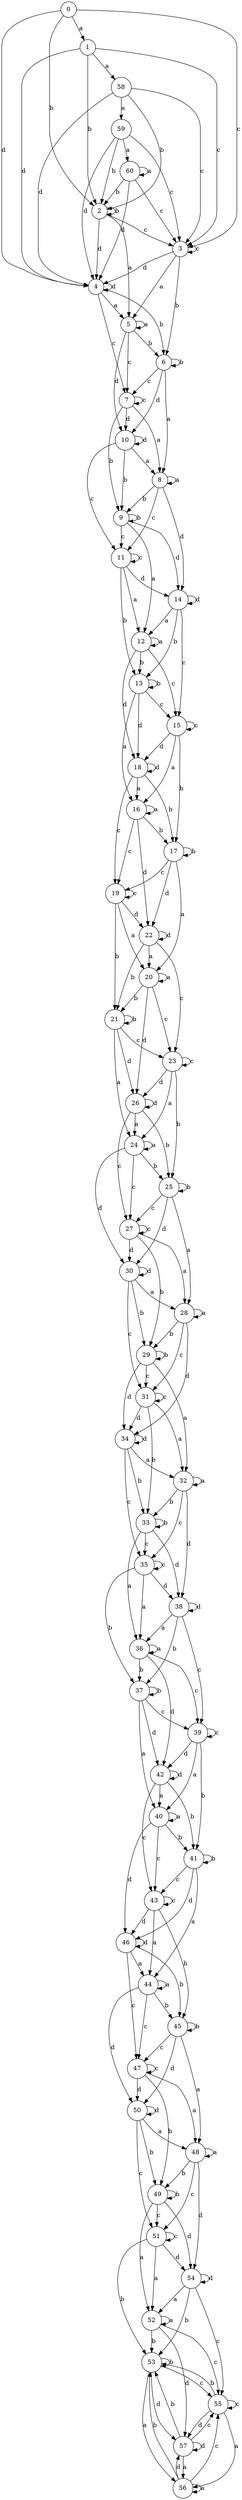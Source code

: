 digraph G {
node_5 [shape=circle,label="5"];
	node_5 -> node_5 [label="a"];
	node_5 -> node_6 [label="b"];
	node_5 -> node_7 [label="c"];
	node_5 -> node_10 [label="d"];
node_30 [shape=circle,label="30"];
	node_30 -> node_28 [label="a"];
	node_30 -> node_29 [label="b"];
	node_30 -> node_31 [label="c"];
	node_30 -> node_30 [label="d"];
node_51 [shape=circle,label="51"];
	node_51 -> node_52 [label="a"];
	node_51 -> node_53 [label="b"];
	node_51 -> node_51 [label="c"];
	node_51 -> node_54 [label="d"];
node_35 [shape=circle,label="35"];
	node_35 -> node_36 [label="a"];
	node_35 -> node_37 [label="b"];
	node_35 -> node_35 [label="c"];
	node_35 -> node_38 [label="d"];
node_55 [shape=circle,label="55"];
	node_55 -> node_56 [label="a"];
	node_55 -> node_53 [label="b"];
	node_55 -> node_55 [label="c"];
	node_55 -> node_57 [label="d"];
node_11 [shape=circle,label="11"];
	node_11 -> node_12 [label="a"];
	node_11 -> node_13 [label="b"];
	node_11 -> node_11 [label="c"];
	node_11 -> node_14 [label="d"];
node_1 [shape=circle,label="1"];
	node_1 -> node_58 [label="a"];
	node_1 -> node_2 [label="b"];
	node_1 -> node_3 [label="c"];
	node_1 -> node_4 [label="d"];
node_23 [shape=circle,label="23"];
	node_23 -> node_24 [label="a"];
	node_23 -> node_25 [label="b"];
	node_23 -> node_23 [label="c"];
	node_23 -> node_26 [label="d"];
node_27 [shape=circle,label="27"];
	node_27 -> node_28 [label="a"];
	node_27 -> node_29 [label="b"];
	node_27 -> node_27 [label="c"];
	node_27 -> node_30 [label="d"];
node_36 [shape=circle,label="36"];
	node_36 -> node_36 [label="a"];
	node_36 -> node_37 [label="b"];
	node_36 -> node_39 [label="c"];
	node_36 -> node_42 [label="d"];
node_22 [shape=circle,label="22"];
	node_22 -> node_20 [label="a"];
	node_22 -> node_21 [label="b"];
	node_22 -> node_23 [label="c"];
	node_22 -> node_22 [label="d"];
node_40 [shape=circle,label="40"];
	node_40 -> node_40 [label="a"];
	node_40 -> node_41 [label="b"];
	node_40 -> node_43 [label="c"];
	node_40 -> node_46 [label="d"];
node_2 [shape=circle,label="2"];
	node_2 -> node_5 [label="a"];
	node_2 -> node_2 [label="b"];
	node_2 -> node_3 [label="c"];
	node_2 -> node_4 [label="d"];
node_7 [shape=circle,label="7"];
	node_7 -> node_8 [label="a"];
	node_7 -> node_9 [label="b"];
	node_7 -> node_7 [label="c"];
	node_7 -> node_10 [label="d"];
node_12 [shape=circle,label="12"];
	node_12 -> node_12 [label="a"];
	node_12 -> node_13 [label="b"];
	node_12 -> node_15 [label="c"];
	node_12 -> node_18 [label="d"];
node_54 [shape=circle,label="54"];
	node_54 -> node_52 [label="a"];
	node_54 -> node_53 [label="b"];
	node_54 -> node_55 [label="c"];
	node_54 -> node_54 [label="d"];
node_13 [shape=circle,label="13"];
	node_13 -> node_16 [label="a"];
	node_13 -> node_13 [label="b"];
	node_13 -> node_15 [label="c"];
	node_13 -> node_18 [label="d"];
node_37 [shape=circle,label="37"];
	node_37 -> node_40 [label="a"];
	node_37 -> node_37 [label="b"];
	node_37 -> node_39 [label="c"];
	node_37 -> node_42 [label="d"];
node_47 [shape=circle,label="47"];
	node_47 -> node_48 [label="a"];
	node_47 -> node_49 [label="b"];
	node_47 -> node_47 [label="c"];
	node_47 -> node_50 [label="d"];
node_60 [shape=circle,label="60"];
	node_60 -> node_60 [label="a"];
	node_60 -> node_2 [label="b"];
	node_60 -> node_3 [label="c"];
	node_60 -> node_4 [label="d"];
node_0 [shape=circle,label="0"];
	node_0 -> node_1 [label="a"];
	node_0 -> node_2 [label="b"];
	node_0 -> node_3 [label="c"];
	node_0 -> node_4 [label="d"];
node_31 [shape=circle,label="31"];
	node_31 -> node_32 [label="a"];
	node_31 -> node_33 [label="b"];
	node_31 -> node_31 [label="c"];
	node_31 -> node_34 [label="d"];
node_41 [shape=circle,label="41"];
	node_41 -> node_44 [label="a"];
	node_41 -> node_41 [label="b"];
	node_41 -> node_43 [label="c"];
	node_41 -> node_46 [label="d"];
node_9 [shape=circle,label="9"];
	node_9 -> node_12 [label="a"];
	node_9 -> node_9 [label="b"];
	node_9 -> node_11 [label="c"];
	node_9 -> node_14 [label="d"];
node_59 [shape=circle,label="59"];
	node_59 -> node_60 [label="a"];
	node_59 -> node_2 [label="b"];
	node_59 -> node_3 [label="c"];
	node_59 -> node_4 [label="d"];
node_43 [shape=circle,label="43"];
	node_43 -> node_44 [label="a"];
	node_43 -> node_45 [label="b"];
	node_43 -> node_43 [label="c"];
	node_43 -> node_46 [label="d"];
node_6 [shape=circle,label="6"];
	node_6 -> node_8 [label="a"];
	node_6 -> node_6 [label="b"];
	node_6 -> node_7 [label="c"];
	node_6 -> node_10 [label="d"];
node_8 [shape=circle,label="8"];
	node_8 -> node_8 [label="a"];
	node_8 -> node_9 [label="b"];
	node_8 -> node_11 [label="c"];
	node_8 -> node_14 [label="d"];
node_18 [shape=circle,label="18"];
	node_18 -> node_16 [label="a"];
	node_18 -> node_17 [label="b"];
	node_18 -> node_19 [label="c"];
	node_18 -> node_18 [label="d"];
node_24 [shape=circle,label="24"];
	node_24 -> node_24 [label="a"];
	node_24 -> node_25 [label="b"];
	node_24 -> node_27 [label="c"];
	node_24 -> node_30 [label="d"];
node_15 [shape=circle,label="15"];
	node_15 -> node_16 [label="a"];
	node_15 -> node_17 [label="b"];
	node_15 -> node_15 [label="c"];
	node_15 -> node_18 [label="d"];
node_4 [shape=circle,label="4"];
	node_4 -> node_5 [label="a"];
	node_4 -> node_6 [label="b"];
	node_4 -> node_7 [label="c"];
	node_4 -> node_4 [label="d"];
node_42 [shape=circle,label="42"];
	node_42 -> node_40 [label="a"];
	node_42 -> node_41 [label="b"];
	node_42 -> node_43 [label="c"];
	node_42 -> node_42 [label="d"];
node_25 [shape=circle,label="25"];
	node_25 -> node_28 [label="a"];
	node_25 -> node_25 [label="b"];
	node_25 -> node_27 [label="c"];
	node_25 -> node_30 [label="d"];
node_3 [shape=circle,label="3"];
	node_3 -> node_5 [label="a"];
	node_3 -> node_6 [label="b"];
	node_3 -> node_3 [label="c"];
	node_3 -> node_4 [label="d"];
node_19 [shape=circle,label="19"];
	node_19 -> node_20 [label="a"];
	node_19 -> node_21 [label="b"];
	node_19 -> node_19 [label="c"];
	node_19 -> node_22 [label="d"];
node_56 [shape=circle,label="56"];
	node_56 -> node_56 [label="a"];
	node_56 -> node_53 [label="b"];
	node_56 -> node_55 [label="c"];
	node_56 -> node_57 [label="d"];
node_49 [shape=circle,label="49"];
	node_49 -> node_52 [label="a"];
	node_49 -> node_49 [label="b"];
	node_49 -> node_51 [label="c"];
	node_49 -> node_54 [label="d"];
node_16 [shape=circle,label="16"];
	node_16 -> node_16 [label="a"];
	node_16 -> node_17 [label="b"];
	node_16 -> node_19 [label="c"];
	node_16 -> node_22 [label="d"];
node_28 [shape=circle,label="28"];
	node_28 -> node_28 [label="a"];
	node_28 -> node_29 [label="b"];
	node_28 -> node_31 [label="c"];
	node_28 -> node_34 [label="d"];
node_39 [shape=circle,label="39"];
	node_39 -> node_40 [label="a"];
	node_39 -> node_41 [label="b"];
	node_39 -> node_39 [label="c"];
	node_39 -> node_42 [label="d"];
node_53 [shape=circle,label="53"];
	node_53 -> node_56 [label="a"];
	node_53 -> node_53 [label="b"];
	node_53 -> node_55 [label="c"];
	node_53 -> node_57 [label="d"];
node_20 [shape=circle,label="20"];
	node_20 -> node_20 [label="a"];
	node_20 -> node_21 [label="b"];
	node_20 -> node_23 [label="c"];
	node_20 -> node_26 [label="d"];
node_50 [shape=circle,label="50"];
	node_50 -> node_48 [label="a"];
	node_50 -> node_49 [label="b"];
	node_50 -> node_51 [label="c"];
	node_50 -> node_50 [label="d"];
node_10 [shape=circle,label="10"];
	node_10 -> node_8 [label="a"];
	node_10 -> node_9 [label="b"];
	node_10 -> node_11 [label="c"];
	node_10 -> node_10 [label="d"];
node_17 [shape=circle,label="17"];
	node_17 -> node_20 [label="a"];
	node_17 -> node_17 [label="b"];
	node_17 -> node_19 [label="c"];
	node_17 -> node_22 [label="d"];
node_52 [shape=circle,label="52"];
	node_52 -> node_52 [label="a"];
	node_52 -> node_53 [label="b"];
	node_52 -> node_55 [label="c"];
	node_52 -> node_57 [label="d"];
node_58 [shape=circle,label="58"];
	node_58 -> node_59 [label="a"];
	node_58 -> node_2 [label="b"];
	node_58 -> node_3 [label="c"];
	node_58 -> node_4 [label="d"];
node_29 [shape=circle,label="29"];
	node_29 -> node_32 [label="a"];
	node_29 -> node_29 [label="b"];
	node_29 -> node_31 [label="c"];
	node_29 -> node_34 [label="d"];
node_26 [shape=circle,label="26"];
	node_26 -> node_24 [label="a"];
	node_26 -> node_25 [label="b"];
	node_26 -> node_27 [label="c"];
	node_26 -> node_26 [label="d"];
node_57 [shape=circle,label="57"];
	node_57 -> node_56 [label="a"];
	node_57 -> node_53 [label="b"];
	node_57 -> node_55 [label="c"];
	node_57 -> node_57 [label="d"];
node_46 [shape=circle,label="46"];
	node_46 -> node_44 [label="a"];
	node_46 -> node_45 [label="b"];
	node_46 -> node_47 [label="c"];
	node_46 -> node_46 [label="d"];
node_45 [shape=circle,label="45"];
	node_45 -> node_48 [label="a"];
	node_45 -> node_45 [label="b"];
	node_45 -> node_47 [label="c"];
	node_45 -> node_50 [label="d"];
node_32 [shape=circle,label="32"];
	node_32 -> node_32 [label="a"];
	node_32 -> node_33 [label="b"];
	node_32 -> node_35 [label="c"];
	node_32 -> node_38 [label="d"];
node_48 [shape=circle,label="48"];
	node_48 -> node_48 [label="a"];
	node_48 -> node_49 [label="b"];
	node_48 -> node_51 [label="c"];
	node_48 -> node_54 [label="d"];
node_44 [shape=circle,label="44"];
	node_44 -> node_44 [label="a"];
	node_44 -> node_45 [label="b"];
	node_44 -> node_47 [label="c"];
	node_44 -> node_50 [label="d"];
node_38 [shape=circle,label="38"];
	node_38 -> node_36 [label="a"];
	node_38 -> node_37 [label="b"];
	node_38 -> node_39 [label="c"];
	node_38 -> node_38 [label="d"];
node_34 [shape=circle,label="34"];
	node_34 -> node_32 [label="a"];
	node_34 -> node_33 [label="b"];
	node_34 -> node_35 [label="c"];
	node_34 -> node_34 [label="d"];
node_14 [shape=circle,label="14"];
	node_14 -> node_12 [label="a"];
	node_14 -> node_13 [label="b"];
	node_14 -> node_15 [label="c"];
	node_14 -> node_14 [label="d"];
node_21 [shape=circle,label="21"];
	node_21 -> node_24 [label="a"];
	node_21 -> node_21 [label="b"];
	node_21 -> node_23 [label="c"];
	node_21 -> node_26 [label="d"];
node_33 [shape=circle,label="33"];
	node_33 -> node_36 [label="a"];
	node_33 -> node_33 [label="b"];
	node_33 -> node_35 [label="c"];
	node_33 -> node_38 [label="d"];
}
